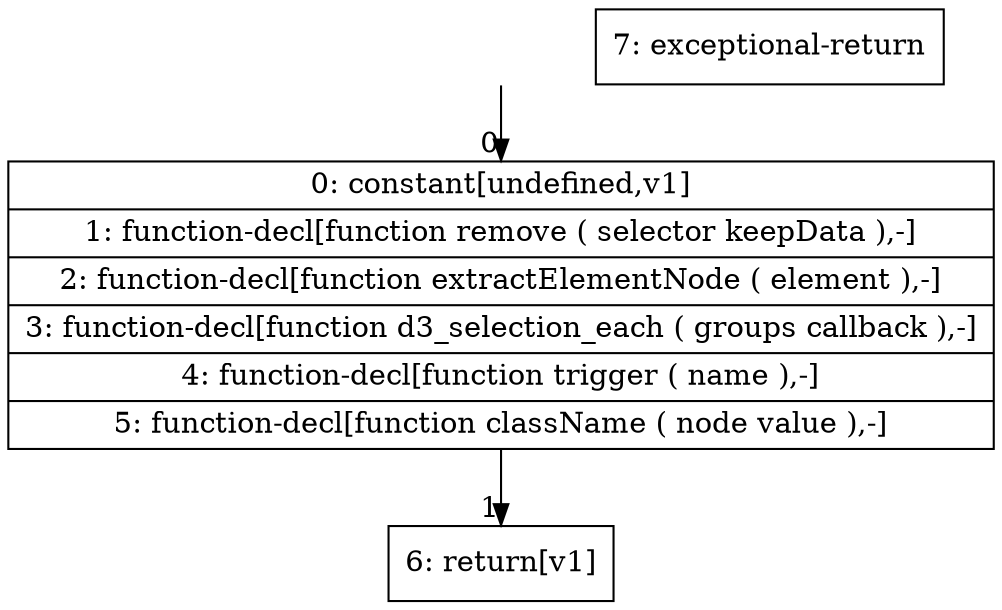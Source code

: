 digraph {
rankdir="TD"
BB_entry0[shape=none,label=""];
BB_entry0 -> BB0 [tailport=s, headport=n, headlabel="    0"]
BB0 [shape=record label="{0: constant[undefined,v1]|1: function-decl[function remove ( selector keepData ),-]|2: function-decl[function extractElementNode ( element ),-]|3: function-decl[function d3_selection_each ( groups callback ),-]|4: function-decl[function trigger ( name ),-]|5: function-decl[function className ( node value ),-]}" ] 
BB0 -> BB1 [tailport=s, headport=n, headlabel="      1"]
BB1 [shape=record label="{6: return[v1]}" ] 
BB2 [shape=record label="{7: exceptional-return}" ] 
//#$~ 1
}
